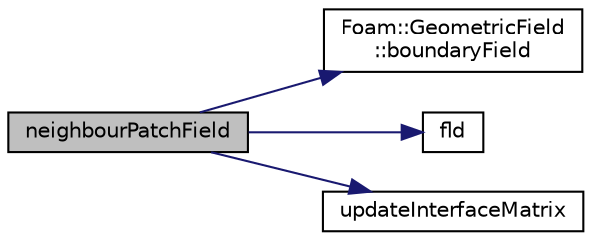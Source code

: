 digraph "neighbourPatchField"
{
  bgcolor="transparent";
  edge [fontname="Helvetica",fontsize="10",labelfontname="Helvetica",labelfontsize="10"];
  node [fontname="Helvetica",fontsize="10",shape=record];
  rankdir="LR";
  Node138 [label="neighbourPatchField",height=0.2,width=0.4,color="black", fillcolor="grey75", style="filled", fontcolor="black"];
  Node138 -> Node139 [color="midnightblue",fontsize="10",style="solid",fontname="Helvetica"];
  Node139 [label="Foam::GeometricField\l::boundaryField",height=0.2,width=0.4,color="black",URL="$a23249.html#a9ff7de36fba06b4f4f77a75142ad72b6",tooltip="Return const-reference to the boundary field. "];
  Node138 -> Node140 [color="midnightblue",fontsize="10",style="solid",fontname="Helvetica"];
  Node140 [label="fld",height=0.2,width=0.4,color="black",URL="$a19337.html#a378472d1f8b33eeefbda63a947476c8c"];
  Node138 -> Node141 [color="midnightblue",fontsize="10",style="solid",fontname="Helvetica"];
  Node141 [label="updateInterfaceMatrix",height=0.2,width=0.4,color="black",URL="$a22801.html#a4144bb27e8739ab5a673b3da1e245e17",tooltip="Update result field based on interface functionality. "];
}
